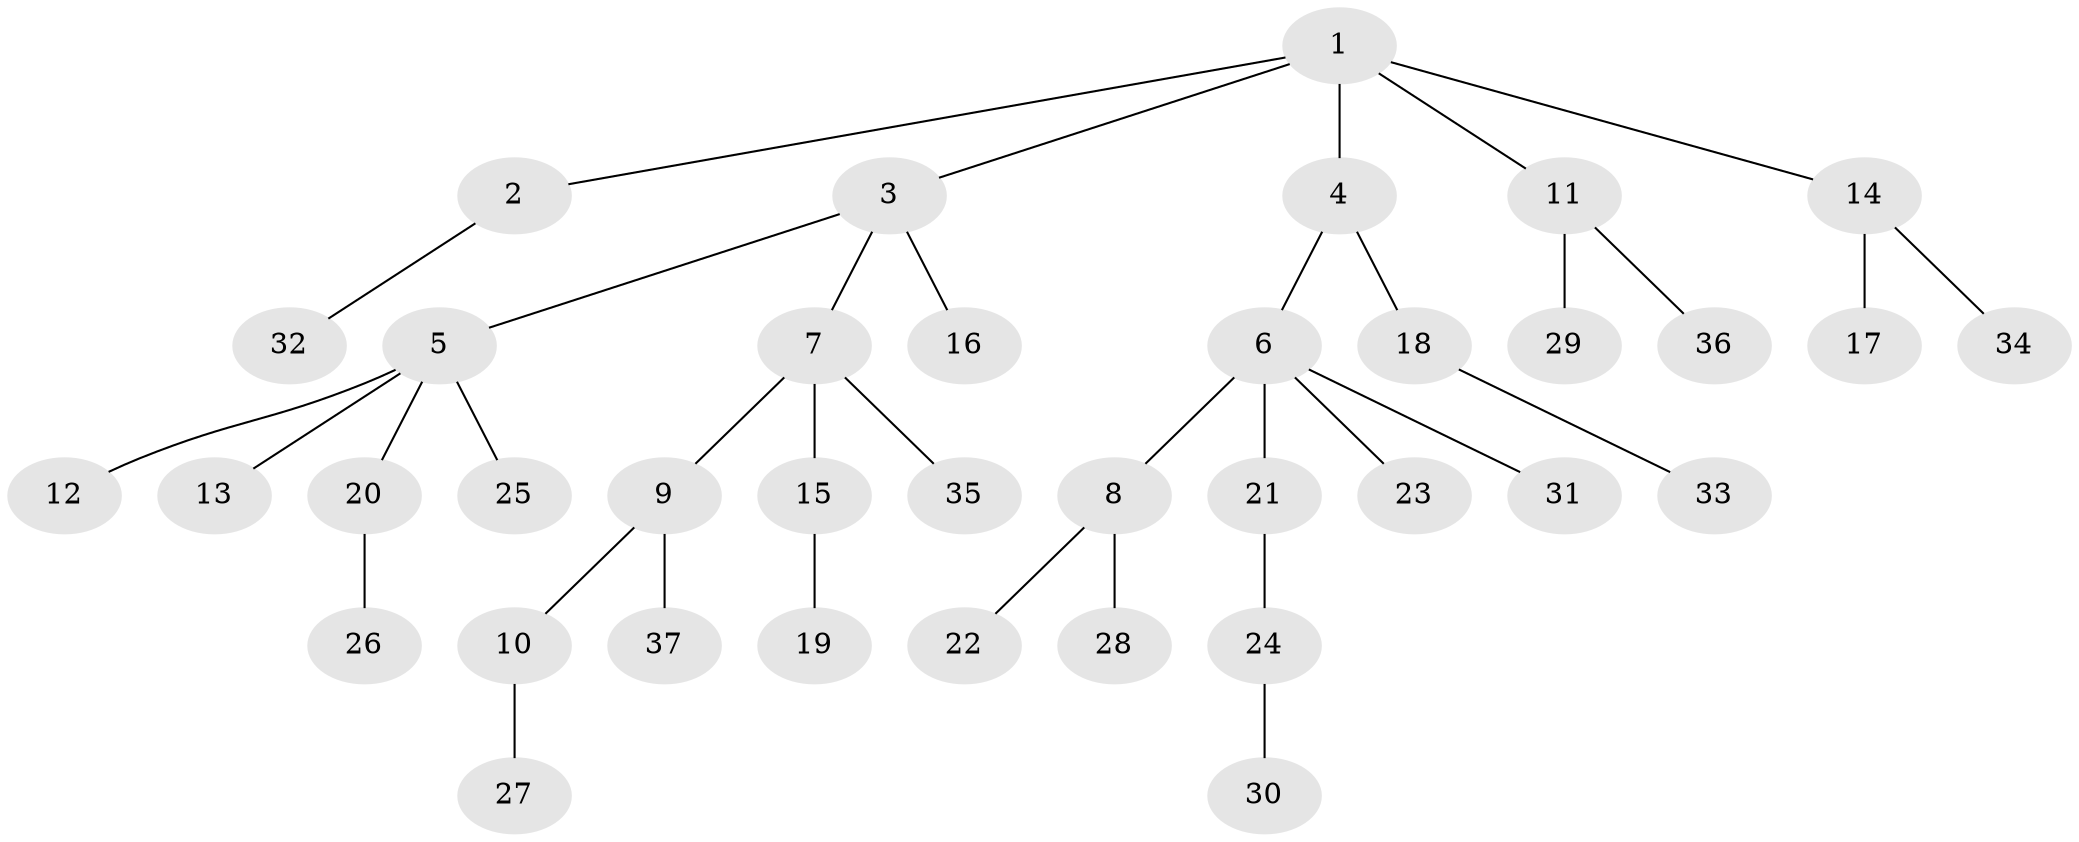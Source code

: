 // original degree distribution, {4: 0.07352941176470588, 3: 0.10294117647058823, 5: 0.029411764705882353, 1: 0.4264705882352941, 6: 0.014705882352941176, 2: 0.35294117647058826}
// Generated by graph-tools (version 1.1) at 2025/36/03/09/25 02:36:54]
// undirected, 37 vertices, 36 edges
graph export_dot {
graph [start="1"]
  node [color=gray90,style=filled];
  1;
  2;
  3;
  4;
  5;
  6;
  7;
  8;
  9;
  10;
  11;
  12;
  13;
  14;
  15;
  16;
  17;
  18;
  19;
  20;
  21;
  22;
  23;
  24;
  25;
  26;
  27;
  28;
  29;
  30;
  31;
  32;
  33;
  34;
  35;
  36;
  37;
  1 -- 2 [weight=1.0];
  1 -- 3 [weight=1.0];
  1 -- 4 [weight=1.0];
  1 -- 11 [weight=1.0];
  1 -- 14 [weight=1.0];
  2 -- 32 [weight=1.0];
  3 -- 5 [weight=1.0];
  3 -- 7 [weight=1.0];
  3 -- 16 [weight=1.0];
  4 -- 6 [weight=1.0];
  4 -- 18 [weight=1.0];
  5 -- 12 [weight=1.0];
  5 -- 13 [weight=1.0];
  5 -- 20 [weight=1.0];
  5 -- 25 [weight=1.0];
  6 -- 8 [weight=1.0];
  6 -- 21 [weight=1.0];
  6 -- 23 [weight=1.0];
  6 -- 31 [weight=1.0];
  7 -- 9 [weight=1.0];
  7 -- 15 [weight=1.0];
  7 -- 35 [weight=1.0];
  8 -- 22 [weight=1.0];
  8 -- 28 [weight=1.0];
  9 -- 10 [weight=1.0];
  9 -- 37 [weight=1.0];
  10 -- 27 [weight=1.0];
  11 -- 29 [weight=1.0];
  11 -- 36 [weight=1.0];
  14 -- 17 [weight=1.0];
  14 -- 34 [weight=1.0];
  15 -- 19 [weight=1.0];
  18 -- 33 [weight=1.0];
  20 -- 26 [weight=2.0];
  21 -- 24 [weight=1.0];
  24 -- 30 [weight=1.0];
}
